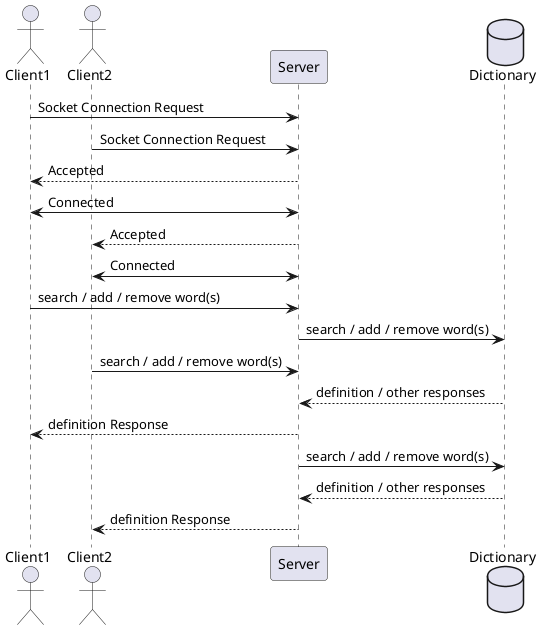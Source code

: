 @startuml
actor Client1
actor Client2

Client1 -> Server: Socket Connection Request
Client2 -> Server: Socket Connection Request
Server --> Client1: Accepted
Client1 <-> Server: Connected
Server --> Client2: Accepted
Client2 <-> Server: Connected

database Dictionary
Client1 -> Server: search / add / remove word(s)
Server -> Dictionary: search / add / remove word(s)
Client2 -> Server: search / add / remove word(s)

Dictionary --> Server: definition / other responses
Client1 <-- Server: definition Response

Server -> Dictionary: search / add / remove word(s)
Dictionary --> Server: definition / other responses
Client2 <-- Server: definition Response

@enduml